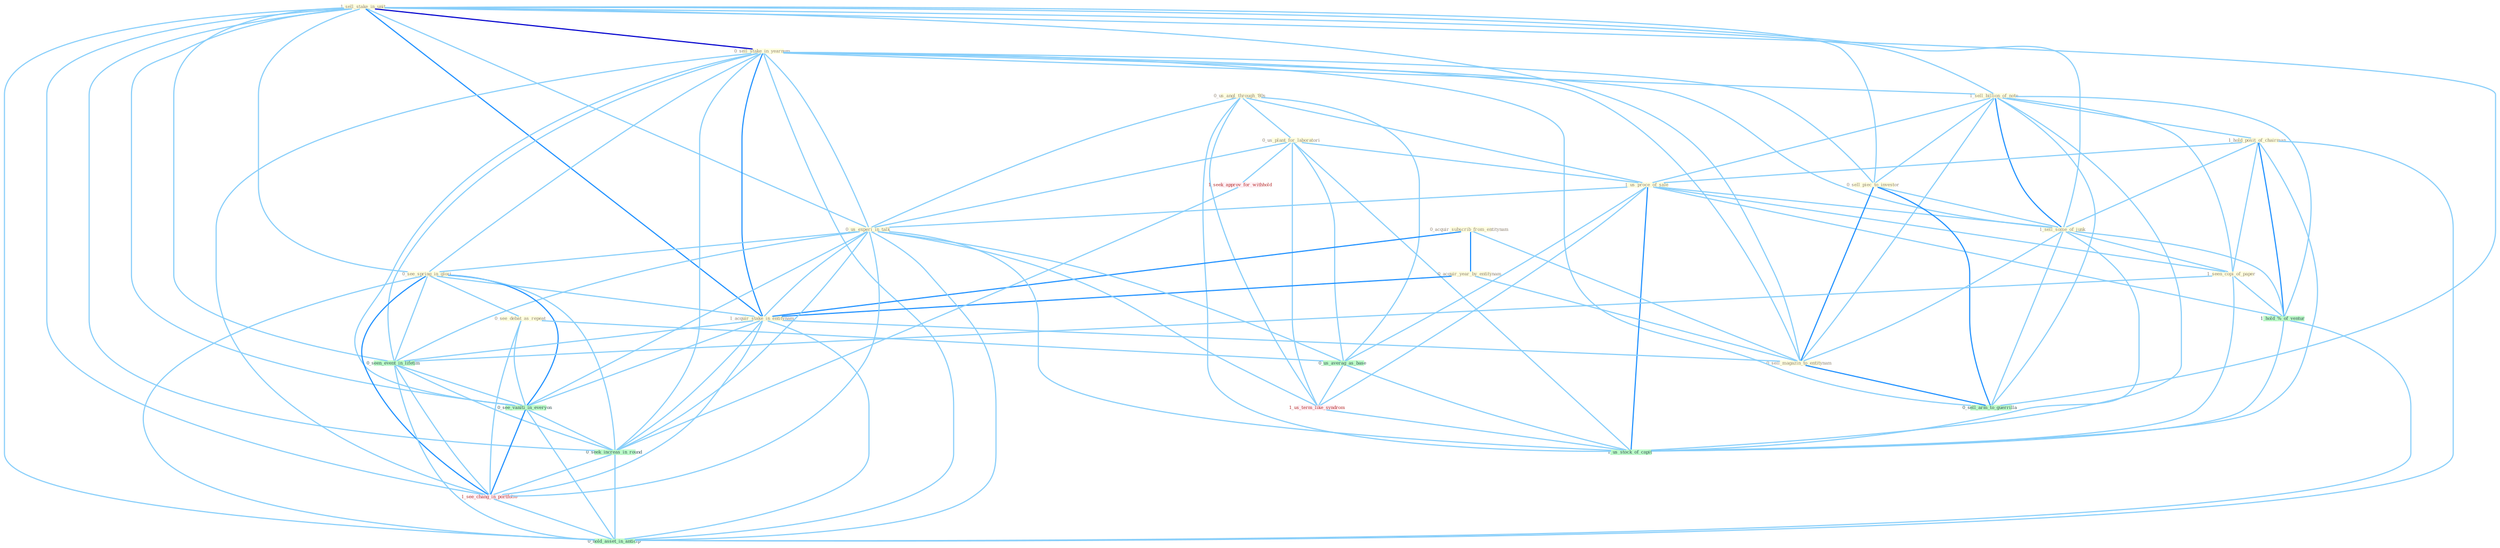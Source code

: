 Graph G{ 
    node
    [shape=polygon,style=filled,width=.5,height=.06,color="#BDFCC9",fixedsize=true,fontsize=4,
    fontcolor="#2f4f4f"];
    {node
    [color="#ffffe0", fontcolor="#8b7d6b"] "0_us_angl_through_'80s " "1_sell_stake_in_unit " "0_sell_stake_in_yearnum " "1_sell_billion_of_note " "1_hold_posit_of_chairman " "0_us_plant_for_laboratori " "1_us_proce_of_sale " "0_acquir_subscrib_from_entitynam " "0_acquir_year_by_entitynam " "0_us_experi_in_talk " "0_sell_piec_to_investor " "0_see_spring_in_glori " "0_see_debat_as_repeat " "1_acquir_stake_in_entitynam " "1_sell_some_of_junk " "1_seen_copi_of_paper " "0_sell_magazin_to_entitynam "}
{node [color="#fff0f5", fontcolor="#b22222"] "1_us_term_like_syndrom " "1_seek_approv_for_withhold " "1_see_chang_in_portfolio "}
edge [color="#B0E2FF"];

	"0_us_angl_through_'80s " -- "0_us_plant_for_laboratori " [w="1", color="#87cefa" ];
	"0_us_angl_through_'80s " -- "1_us_proce_of_sale " [w="1", color="#87cefa" ];
	"0_us_angl_through_'80s " -- "0_us_experi_in_talk " [w="1", color="#87cefa" ];
	"0_us_angl_through_'80s " -- "0_us_averag_as_base " [w="1", color="#87cefa" ];
	"0_us_angl_through_'80s " -- "1_us_term_like_syndrom " [w="1", color="#87cefa" ];
	"0_us_angl_through_'80s " -- "1_us_stock_of_capit " [w="1", color="#87cefa" ];
	"1_sell_stake_in_unit " -- "0_sell_stake_in_yearnum " [w="3", color="#0000cd" , len=0.6];
	"1_sell_stake_in_unit " -- "1_sell_billion_of_note " [w="1", color="#87cefa" ];
	"1_sell_stake_in_unit " -- "0_us_experi_in_talk " [w="1", color="#87cefa" ];
	"1_sell_stake_in_unit " -- "0_sell_piec_to_investor " [w="1", color="#87cefa" ];
	"1_sell_stake_in_unit " -- "0_see_spring_in_glori " [w="1", color="#87cefa" ];
	"1_sell_stake_in_unit " -- "1_acquir_stake_in_entitynam " [w="2", color="#1e90ff" , len=0.8];
	"1_sell_stake_in_unit " -- "1_sell_some_of_junk " [w="1", color="#87cefa" ];
	"1_sell_stake_in_unit " -- "0_sell_magazin_to_entitynam " [w="1", color="#87cefa" ];
	"1_sell_stake_in_unit " -- "0_seen_event_in_lifetim " [w="1", color="#87cefa" ];
	"1_sell_stake_in_unit " -- "0_see_vaniti_in_everyon " [w="1", color="#87cefa" ];
	"1_sell_stake_in_unit " -- "0_sell_arm_to_guerrilla " [w="1", color="#87cefa" ];
	"1_sell_stake_in_unit " -- "0_seek_increas_in_round " [w="1", color="#87cefa" ];
	"1_sell_stake_in_unit " -- "1_see_chang_in_portfolio " [w="1", color="#87cefa" ];
	"1_sell_stake_in_unit " -- "0_hold_asset_in_anticip " [w="1", color="#87cefa" ];
	"0_sell_stake_in_yearnum " -- "1_sell_billion_of_note " [w="1", color="#87cefa" ];
	"0_sell_stake_in_yearnum " -- "0_us_experi_in_talk " [w="1", color="#87cefa" ];
	"0_sell_stake_in_yearnum " -- "0_sell_piec_to_investor " [w="1", color="#87cefa" ];
	"0_sell_stake_in_yearnum " -- "0_see_spring_in_glori " [w="1", color="#87cefa" ];
	"0_sell_stake_in_yearnum " -- "1_acquir_stake_in_entitynam " [w="2", color="#1e90ff" , len=0.8];
	"0_sell_stake_in_yearnum " -- "1_sell_some_of_junk " [w="1", color="#87cefa" ];
	"0_sell_stake_in_yearnum " -- "0_sell_magazin_to_entitynam " [w="1", color="#87cefa" ];
	"0_sell_stake_in_yearnum " -- "0_seen_event_in_lifetim " [w="1", color="#87cefa" ];
	"0_sell_stake_in_yearnum " -- "0_see_vaniti_in_everyon " [w="1", color="#87cefa" ];
	"0_sell_stake_in_yearnum " -- "0_sell_arm_to_guerrilla " [w="1", color="#87cefa" ];
	"0_sell_stake_in_yearnum " -- "0_seek_increas_in_round " [w="1", color="#87cefa" ];
	"0_sell_stake_in_yearnum " -- "1_see_chang_in_portfolio " [w="1", color="#87cefa" ];
	"0_sell_stake_in_yearnum " -- "0_hold_asset_in_anticip " [w="1", color="#87cefa" ];
	"1_sell_billion_of_note " -- "1_hold_posit_of_chairman " [w="1", color="#87cefa" ];
	"1_sell_billion_of_note " -- "1_us_proce_of_sale " [w="1", color="#87cefa" ];
	"1_sell_billion_of_note " -- "0_sell_piec_to_investor " [w="1", color="#87cefa" ];
	"1_sell_billion_of_note " -- "1_sell_some_of_junk " [w="2", color="#1e90ff" , len=0.8];
	"1_sell_billion_of_note " -- "1_seen_copi_of_paper " [w="1", color="#87cefa" ];
	"1_sell_billion_of_note " -- "0_sell_magazin_to_entitynam " [w="1", color="#87cefa" ];
	"1_sell_billion_of_note " -- "1_hold_%_of_ventur " [w="1", color="#87cefa" ];
	"1_sell_billion_of_note " -- "0_sell_arm_to_guerrilla " [w="1", color="#87cefa" ];
	"1_sell_billion_of_note " -- "1_us_stock_of_capit " [w="1", color="#87cefa" ];
	"1_hold_posit_of_chairman " -- "1_us_proce_of_sale " [w="1", color="#87cefa" ];
	"1_hold_posit_of_chairman " -- "1_sell_some_of_junk " [w="1", color="#87cefa" ];
	"1_hold_posit_of_chairman " -- "1_seen_copi_of_paper " [w="1", color="#87cefa" ];
	"1_hold_posit_of_chairman " -- "1_hold_%_of_ventur " [w="2", color="#1e90ff" , len=0.8];
	"1_hold_posit_of_chairman " -- "1_us_stock_of_capit " [w="1", color="#87cefa" ];
	"1_hold_posit_of_chairman " -- "0_hold_asset_in_anticip " [w="1", color="#87cefa" ];
	"0_us_plant_for_laboratori " -- "1_us_proce_of_sale " [w="1", color="#87cefa" ];
	"0_us_plant_for_laboratori " -- "0_us_experi_in_talk " [w="1", color="#87cefa" ];
	"0_us_plant_for_laboratori " -- "0_us_averag_as_base " [w="1", color="#87cefa" ];
	"0_us_plant_for_laboratori " -- "1_us_term_like_syndrom " [w="1", color="#87cefa" ];
	"0_us_plant_for_laboratori " -- "1_seek_approv_for_withhold " [w="1", color="#87cefa" ];
	"0_us_plant_for_laboratori " -- "1_us_stock_of_capit " [w="1", color="#87cefa" ];
	"1_us_proce_of_sale " -- "0_us_experi_in_talk " [w="1", color="#87cefa" ];
	"1_us_proce_of_sale " -- "1_sell_some_of_junk " [w="1", color="#87cefa" ];
	"1_us_proce_of_sale " -- "1_seen_copi_of_paper " [w="1", color="#87cefa" ];
	"1_us_proce_of_sale " -- "0_us_averag_as_base " [w="1", color="#87cefa" ];
	"1_us_proce_of_sale " -- "1_us_term_like_syndrom " [w="1", color="#87cefa" ];
	"1_us_proce_of_sale " -- "1_hold_%_of_ventur " [w="1", color="#87cefa" ];
	"1_us_proce_of_sale " -- "1_us_stock_of_capit " [w="2", color="#1e90ff" , len=0.8];
	"0_acquir_subscrib_from_entitynam " -- "0_acquir_year_by_entitynam " [w="2", color="#1e90ff" , len=0.8];
	"0_acquir_subscrib_from_entitynam " -- "1_acquir_stake_in_entitynam " [w="2", color="#1e90ff" , len=0.8];
	"0_acquir_subscrib_from_entitynam " -- "0_sell_magazin_to_entitynam " [w="1", color="#87cefa" ];
	"0_acquir_year_by_entitynam " -- "1_acquir_stake_in_entitynam " [w="2", color="#1e90ff" , len=0.8];
	"0_acquir_year_by_entitynam " -- "0_sell_magazin_to_entitynam " [w="1", color="#87cefa" ];
	"0_us_experi_in_talk " -- "0_see_spring_in_glori " [w="1", color="#87cefa" ];
	"0_us_experi_in_talk " -- "1_acquir_stake_in_entitynam " [w="1", color="#87cefa" ];
	"0_us_experi_in_talk " -- "0_seen_event_in_lifetim " [w="1", color="#87cefa" ];
	"0_us_experi_in_talk " -- "0_us_averag_as_base " [w="1", color="#87cefa" ];
	"0_us_experi_in_talk " -- "1_us_term_like_syndrom " [w="1", color="#87cefa" ];
	"0_us_experi_in_talk " -- "0_see_vaniti_in_everyon " [w="1", color="#87cefa" ];
	"0_us_experi_in_talk " -- "0_seek_increas_in_round " [w="1", color="#87cefa" ];
	"0_us_experi_in_talk " -- "1_us_stock_of_capit " [w="1", color="#87cefa" ];
	"0_us_experi_in_talk " -- "1_see_chang_in_portfolio " [w="1", color="#87cefa" ];
	"0_us_experi_in_talk " -- "0_hold_asset_in_anticip " [w="1", color="#87cefa" ];
	"0_sell_piec_to_investor " -- "1_sell_some_of_junk " [w="1", color="#87cefa" ];
	"0_sell_piec_to_investor " -- "0_sell_magazin_to_entitynam " [w="2", color="#1e90ff" , len=0.8];
	"0_sell_piec_to_investor " -- "0_sell_arm_to_guerrilla " [w="2", color="#1e90ff" , len=0.8];
	"0_see_spring_in_glori " -- "0_see_debat_as_repeat " [w="1", color="#87cefa" ];
	"0_see_spring_in_glori " -- "1_acquir_stake_in_entitynam " [w="1", color="#87cefa" ];
	"0_see_spring_in_glori " -- "0_seen_event_in_lifetim " [w="1", color="#87cefa" ];
	"0_see_spring_in_glori " -- "0_see_vaniti_in_everyon " [w="2", color="#1e90ff" , len=0.8];
	"0_see_spring_in_glori " -- "0_seek_increas_in_round " [w="1", color="#87cefa" ];
	"0_see_spring_in_glori " -- "1_see_chang_in_portfolio " [w="2", color="#1e90ff" , len=0.8];
	"0_see_spring_in_glori " -- "0_hold_asset_in_anticip " [w="1", color="#87cefa" ];
	"0_see_debat_as_repeat " -- "0_us_averag_as_base " [w="1", color="#87cefa" ];
	"0_see_debat_as_repeat " -- "0_see_vaniti_in_everyon " [w="1", color="#87cefa" ];
	"0_see_debat_as_repeat " -- "1_see_chang_in_portfolio " [w="1", color="#87cefa" ];
	"1_acquir_stake_in_entitynam " -- "0_sell_magazin_to_entitynam " [w="1", color="#87cefa" ];
	"1_acquir_stake_in_entitynam " -- "0_seen_event_in_lifetim " [w="1", color="#87cefa" ];
	"1_acquir_stake_in_entitynam " -- "0_see_vaniti_in_everyon " [w="1", color="#87cefa" ];
	"1_acquir_stake_in_entitynam " -- "0_seek_increas_in_round " [w="1", color="#87cefa" ];
	"1_acquir_stake_in_entitynam " -- "1_see_chang_in_portfolio " [w="1", color="#87cefa" ];
	"1_acquir_stake_in_entitynam " -- "0_hold_asset_in_anticip " [w="1", color="#87cefa" ];
	"1_sell_some_of_junk " -- "1_seen_copi_of_paper " [w="1", color="#87cefa" ];
	"1_sell_some_of_junk " -- "0_sell_magazin_to_entitynam " [w="1", color="#87cefa" ];
	"1_sell_some_of_junk " -- "1_hold_%_of_ventur " [w="1", color="#87cefa" ];
	"1_sell_some_of_junk " -- "0_sell_arm_to_guerrilla " [w="1", color="#87cefa" ];
	"1_sell_some_of_junk " -- "1_us_stock_of_capit " [w="1", color="#87cefa" ];
	"1_seen_copi_of_paper " -- "0_seen_event_in_lifetim " [w="1", color="#87cefa" ];
	"1_seen_copi_of_paper " -- "1_hold_%_of_ventur " [w="1", color="#87cefa" ];
	"1_seen_copi_of_paper " -- "1_us_stock_of_capit " [w="1", color="#87cefa" ];
	"0_sell_magazin_to_entitynam " -- "0_sell_arm_to_guerrilla " [w="2", color="#1e90ff" , len=0.8];
	"0_seen_event_in_lifetim " -- "0_see_vaniti_in_everyon " [w="1", color="#87cefa" ];
	"0_seen_event_in_lifetim " -- "0_seek_increas_in_round " [w="1", color="#87cefa" ];
	"0_seen_event_in_lifetim " -- "1_see_chang_in_portfolio " [w="1", color="#87cefa" ];
	"0_seen_event_in_lifetim " -- "0_hold_asset_in_anticip " [w="1", color="#87cefa" ];
	"0_us_averag_as_base " -- "1_us_term_like_syndrom " [w="1", color="#87cefa" ];
	"0_us_averag_as_base " -- "1_us_stock_of_capit " [w="1", color="#87cefa" ];
	"1_us_term_like_syndrom " -- "1_us_stock_of_capit " [w="1", color="#87cefa" ];
	"1_seek_approv_for_withhold " -- "0_seek_increas_in_round " [w="1", color="#87cefa" ];
	"1_hold_%_of_ventur " -- "1_us_stock_of_capit " [w="1", color="#87cefa" ];
	"1_hold_%_of_ventur " -- "0_hold_asset_in_anticip " [w="1", color="#87cefa" ];
	"0_see_vaniti_in_everyon " -- "0_seek_increas_in_round " [w="1", color="#87cefa" ];
	"0_see_vaniti_in_everyon " -- "1_see_chang_in_portfolio " [w="2", color="#1e90ff" , len=0.8];
	"0_see_vaniti_in_everyon " -- "0_hold_asset_in_anticip " [w="1", color="#87cefa" ];
	"0_seek_increas_in_round " -- "1_see_chang_in_portfolio " [w="1", color="#87cefa" ];
	"0_seek_increas_in_round " -- "0_hold_asset_in_anticip " [w="1", color="#87cefa" ];
	"1_see_chang_in_portfolio " -- "0_hold_asset_in_anticip " [w="1", color="#87cefa" ];
}